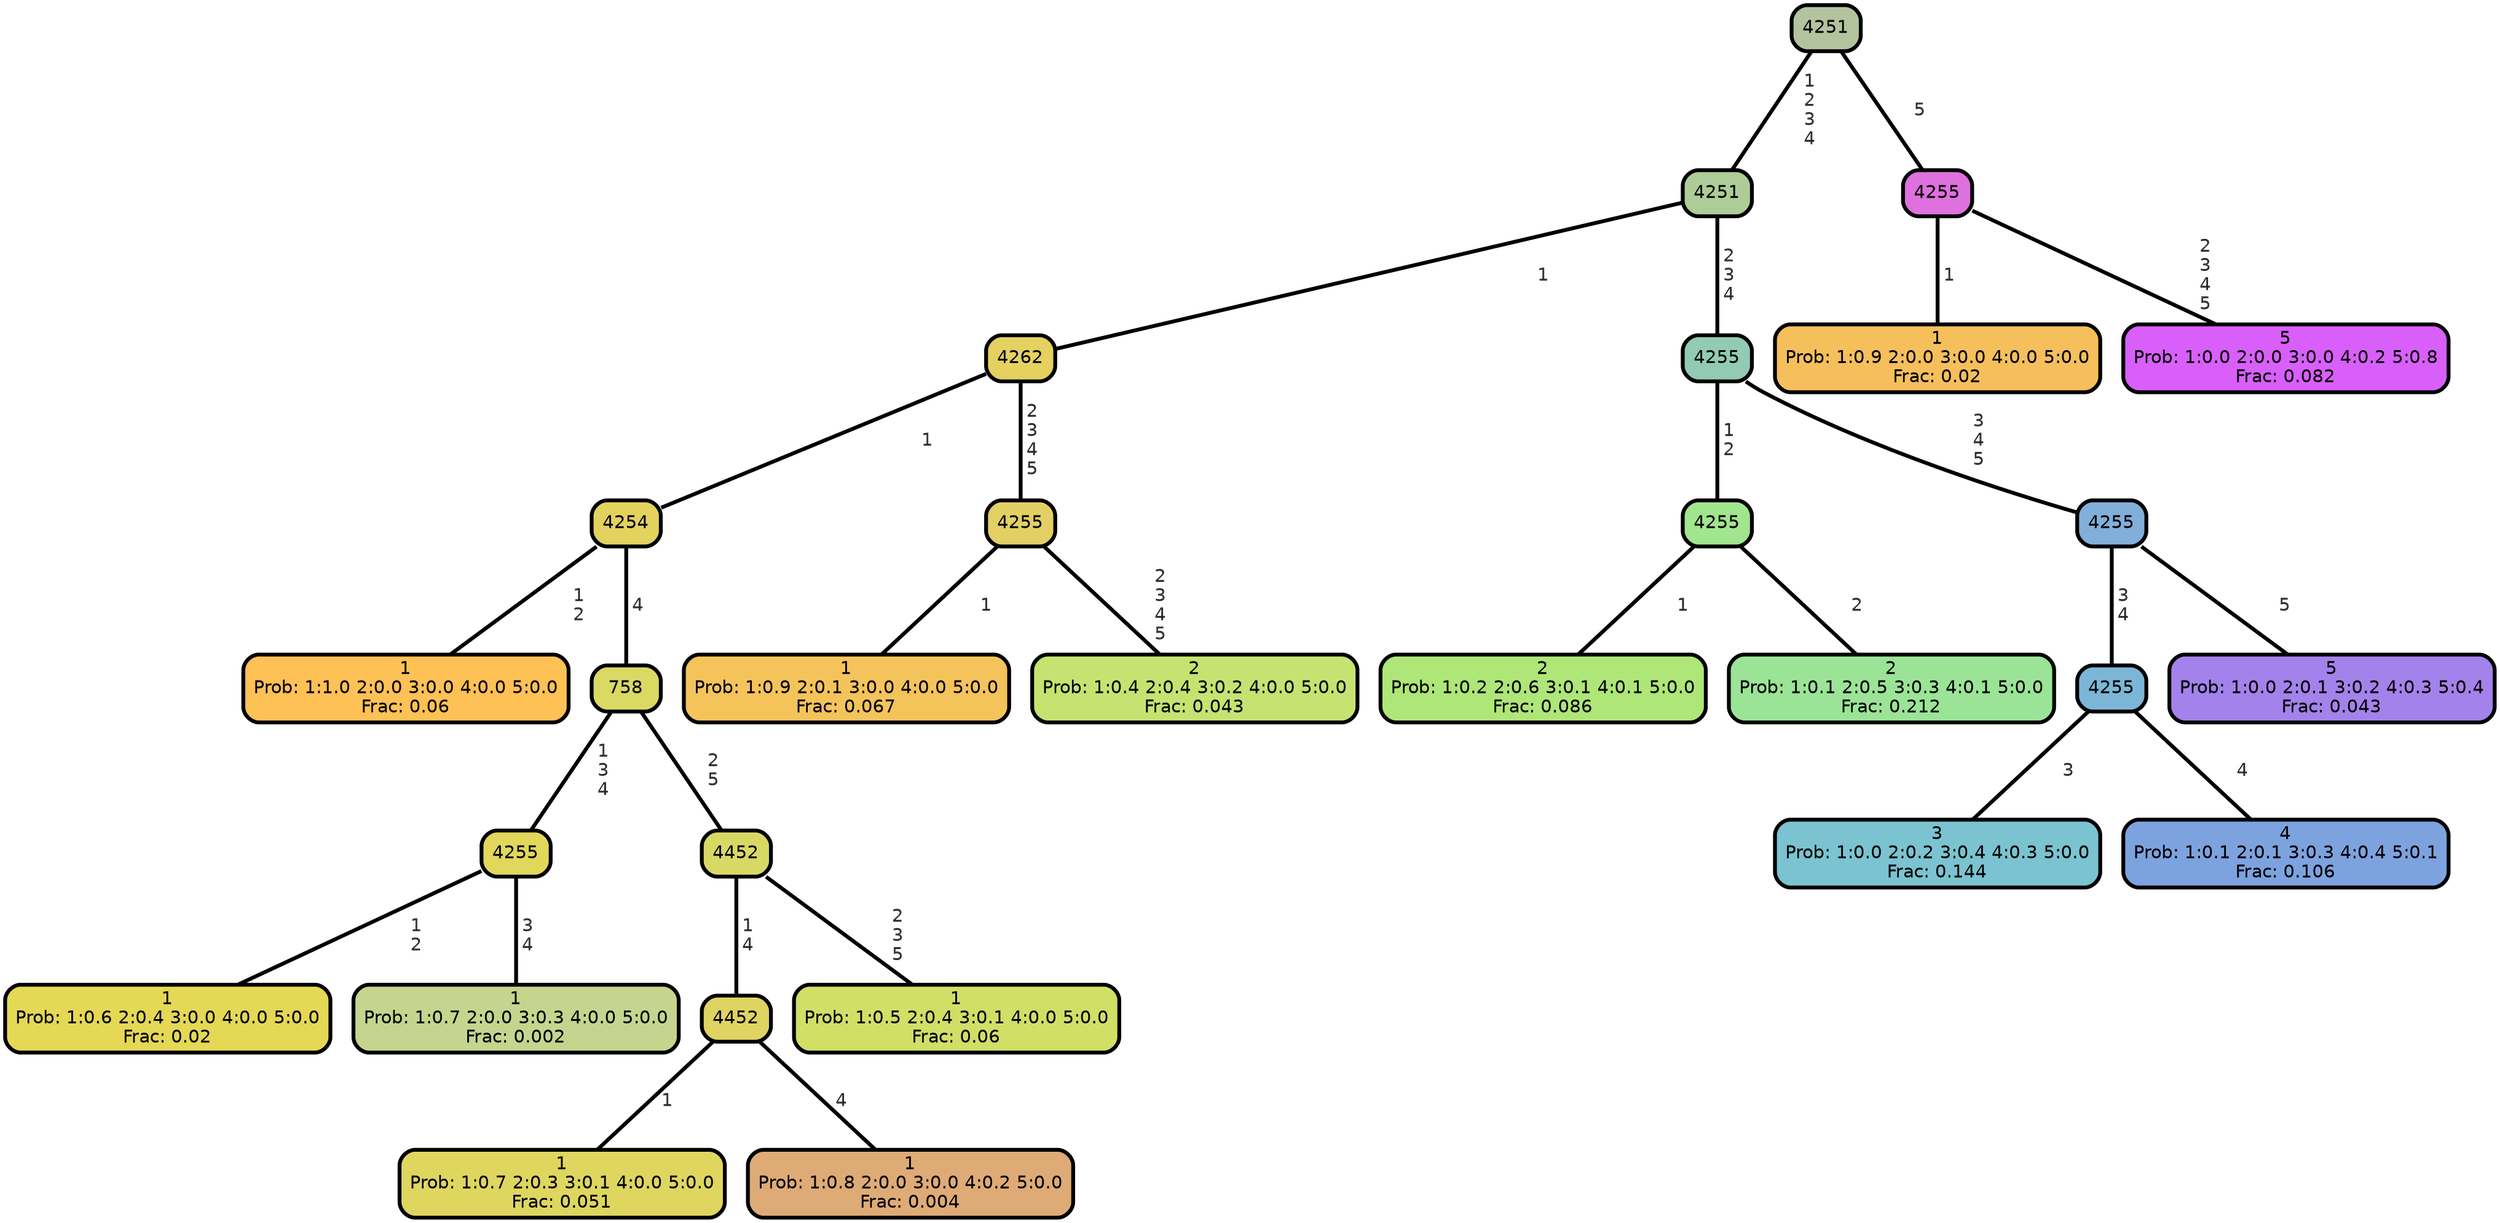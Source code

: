 graph Tree {
node [shape=box, style="filled, rounded",color="black",penwidth="3",fontcolor="black",                 fontname=helvetica] ;
graph [ranksep="0 equally", splines=straight,                 bgcolor=transparent, dpi=200] ;
edge [fontname=helvetica, fontweight=bold,fontcolor=grey14,color=black] ;
0 [label="1
Prob: 1:1.0 2:0.0 3:0.0 4:0.0 5:0.0
Frac: 0.06", fillcolor="#fec155"] ;
1 [label="4254", fillcolor="#e4d25e"] ;
2 [label="1
Prob: 1:0.6 2:0.4 3:0.0 4:0.0 5:0.0
Frac: 0.02", fillcolor="#e4d855"] ;
3 [label="4255", fillcolor="#e1d75b"] ;
4 [label="1
Prob: 1:0.7 2:0.0 3:0.3 4:0.0 5:0.0
Frac: 0.002", fillcolor="#c6d58d"] ;
5 [label="758", fillcolor="#d9d963"] ;
6 [label="1
Prob: 1:0.7 2:0.3 3:0.1 4:0.0 5:0.0
Frac: 0.051", fillcolor="#dfd65f"] ;
7 [label="4452", fillcolor="#dfd361"] ;
8 [label="1
Prob: 1:0.8 2:0.0 3:0.0 4:0.2 5:0.0
Frac: 0.004", fillcolor="#deab77"] ;
9 [label="4452", fillcolor="#d8d964"] ;
10 [label="1
Prob: 1:0.5 2:0.4 3:0.1 4:0.0 5:0.0
Frac: 0.06", fillcolor="#d1df67"] ;
11 [label="4262", fillcolor="#e4d160"] ;
12 [label="1
Prob: 1:0.9 2:0.1 3:0.0 4:0.0 5:0.0
Frac: 0.067", fillcolor="#f4c45b"] ;
13 [label="4255", fillcolor="#e2d064"] ;
14 [label="2
Prob: 1:0.4 2:0.4 3:0.2 4:0.0 5:0.0
Frac: 0.043", fillcolor="#c6e371"] ;
15 [label="4251", fillcolor="#aecc97"] ;
16 [label="2
Prob: 1:0.2 2:0.6 3:0.1 4:0.1 5:0.0
Frac: 0.086", fillcolor="#afe678"] ;
17 [label="4255", fillcolor="#a1e58e"] ;
18 [label="2
Prob: 1:0.1 2:0.5 3:0.3 4:0.1 5:0.0
Frac: 0.212", fillcolor="#9be497"] ;
19 [label="4255", fillcolor="#92cab4"] ;
20 [label="3
Prob: 1:0.0 2:0.2 3:0.4 4:0.3 5:0.0
Frac: 0.144", fillcolor="#7bc3d0"] ;
21 [label="4255", fillcolor="#7cb6d7"] ;
22 [label="4
Prob: 1:0.1 2:0.1 3:0.3 4:0.4 5:0.1
Frac: 0.106", fillcolor="#7da3df"] ;
23 [label="4255", fillcolor="#82aeda"] ;
24 [label="5
Prob: 1:0.0 2:0.1 3:0.2 4:0.3 5:0.4
Frac: 0.043", fillcolor="#a482eb"] ;
25 [label="4251", fillcolor="#b3c39e"] ;
26 [label="1
Prob: 1:0.9 2:0.0 3:0.0 4:0.0 5:0.0
Frac: 0.02", fillcolor="#f5bf5c"] ;
27 [label="4255", fillcolor="#de71dd"] ;
28 [label="5
Prob: 1:0.0 2:0.0 3:0.0 4:0.2 5:0.8
Frac: 0.082", fillcolor="#d95ffb"] ;
1 -- 0 [label=" 1\n 2",penwidth=3] ;
1 -- 5 [label=" 4",penwidth=3] ;
3 -- 2 [label=" 1\n 2",penwidth=3] ;
3 -- 4 [label=" 3\n 4",penwidth=3] ;
5 -- 3 [label=" 1\n 3\n 4",penwidth=3] ;
5 -- 9 [label=" 2\n 5",penwidth=3] ;
7 -- 6 [label=" 1",penwidth=3] ;
7 -- 8 [label=" 4",penwidth=3] ;
9 -- 7 [label=" 1\n 4",penwidth=3] ;
9 -- 10 [label=" 2\n 3\n 5",penwidth=3] ;
11 -- 1 [label=" 1",penwidth=3] ;
11 -- 13 [label=" 2\n 3\n 4\n 5",penwidth=3] ;
13 -- 12 [label=" 1",penwidth=3] ;
13 -- 14 [label=" 2\n 3\n 4\n 5",penwidth=3] ;
15 -- 11 [label=" 1",penwidth=3] ;
15 -- 19 [label=" 2\n 3\n 4",penwidth=3] ;
17 -- 16 [label=" 1",penwidth=3] ;
17 -- 18 [label=" 2",penwidth=3] ;
19 -- 17 [label=" 1\n 2",penwidth=3] ;
19 -- 23 [label=" 3\n 4\n 5",penwidth=3] ;
21 -- 20 [label=" 3",penwidth=3] ;
21 -- 22 [label=" 4",penwidth=3] ;
23 -- 21 [label=" 3\n 4",penwidth=3] ;
23 -- 24 [label=" 5",penwidth=3] ;
25 -- 15 [label=" 1\n 2\n 3\n 4",penwidth=3] ;
25 -- 27 [label=" 5",penwidth=3] ;
27 -- 26 [label=" 1",penwidth=3] ;
27 -- 28 [label=" 2\n 3\n 4\n 5",penwidth=3] ;
{rank = same;}}